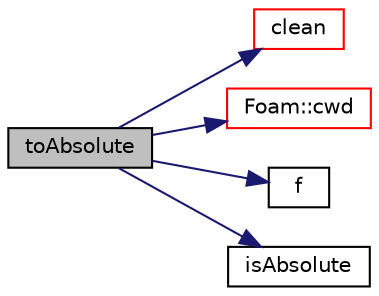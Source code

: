 digraph "toAbsolute"
{
  bgcolor="transparent";
  edge [fontname="Helvetica",fontsize="10",labelfontname="Helvetica",labelfontsize="10"];
  node [fontname="Helvetica",fontsize="10",shape=record];
  rankdir="LR";
  Node1 [label="toAbsolute",height=0.2,width=0.4,color="black", fillcolor="grey75", style="filled", fontcolor="black"];
  Node1 -> Node2 [color="midnightblue",fontsize="10",style="solid",fontname="Helvetica"];
  Node2 [label="clean",height=0.2,width=0.4,color="red",URL="$a00780.html#a128b48326f706cdc6ecf2644993c020c",tooltip="Cleanup file name. "];
  Node1 -> Node3 [color="midnightblue",fontsize="10",style="solid",fontname="Helvetica"];
  Node3 [label="Foam::cwd",height=0.2,width=0.4,color="red",URL="$a10725.html#a07e65e44305ffb6594966d3a53cb6272",tooltip="Return current working directory path name. "];
  Node1 -> Node4 [color="midnightblue",fontsize="10",style="solid",fontname="Helvetica"];
  Node4 [label="f",height=0.2,width=0.4,color="black",URL="$a03922.html#a888be93833ac7a23170555c69c690288"];
  Node1 -> Node5 [color="midnightblue",fontsize="10",style="solid",fontname="Helvetica"];
  Node5 [label="isAbsolute",height=0.2,width=0.4,color="black",URL="$a00780.html#aa54f7835638248574126c3c079cd1640",tooltip="Return true if file name is absolute. "];
}
